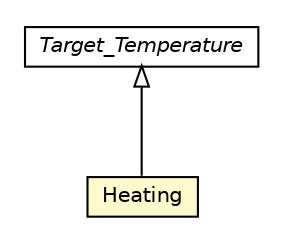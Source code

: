 #!/usr/local/bin/dot
#
# Class diagram 
# Generated by UMLGraph version R5_6-24-gf6e263 (http://www.umlgraph.org/)
#

digraph G {
	edge [fontname="Helvetica",fontsize=10,labelfontname="Helvetica",labelfontsize=10];
	node [fontname="Helvetica",fontsize=10,shape=plaintext];
	nodesep=0.25;
	ranksep=0.5;
	// org.universAAL.ontology.hvac.Heating
	c199212 [label=<<table title="org.universAAL.ontology.hvac.Heating" border="0" cellborder="1" cellspacing="0" cellpadding="2" port="p" bgcolor="lemonChiffon" href="./Heating.html">
		<tr><td><table border="0" cellspacing="0" cellpadding="1">
<tr><td align="center" balign="center"> Heating </td></tr>
		</table></td></tr>
		</table>>, URL="./Heating.html", fontname="Helvetica", fontcolor="black", fontsize=10.0];
	// org.universAAL.ontology.hvac.Target_Temperature
	c199216 [label=<<table title="org.universAAL.ontology.hvac.Target_Temperature" border="0" cellborder="1" cellspacing="0" cellpadding="2" port="p" href="./Target_Temperature.html">
		<tr><td><table border="0" cellspacing="0" cellpadding="1">
<tr><td align="center" balign="center"><font face="Helvetica-Oblique"> Target_Temperature </font></td></tr>
		</table></td></tr>
		</table>>, URL="./Target_Temperature.html", fontname="Helvetica", fontcolor="black", fontsize=10.0];
	//org.universAAL.ontology.hvac.Heating extends org.universAAL.ontology.hvac.Target_Temperature
	c199216:p -> c199212:p [dir=back,arrowtail=empty];
}

